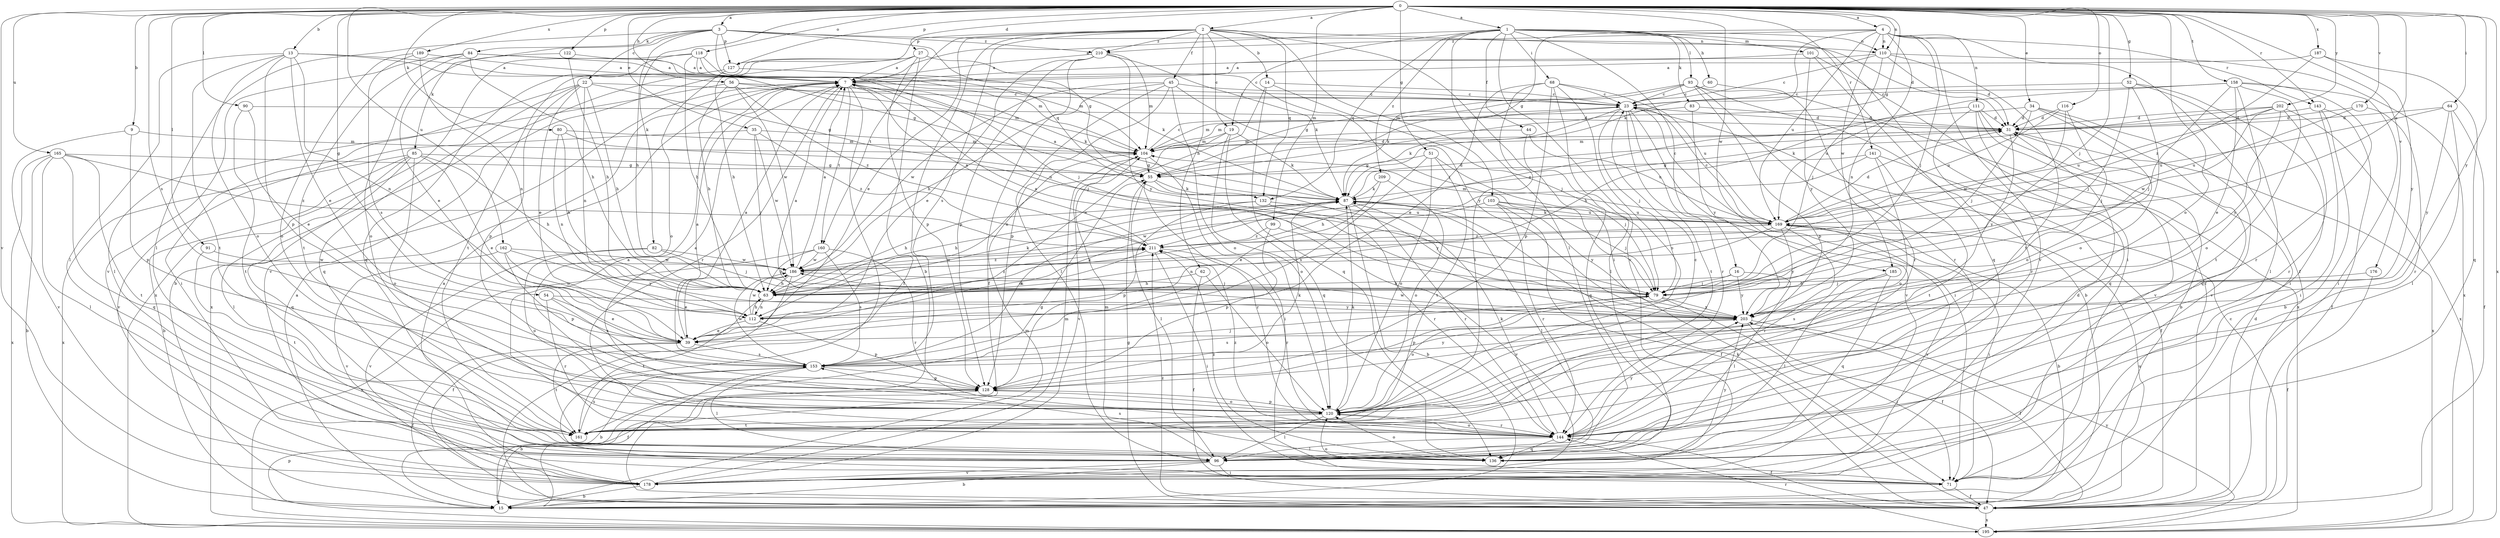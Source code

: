 strict digraph  {
0;
1;
2;
3;
4;
7;
9;
13;
14;
15;
16;
19;
22;
23;
27;
31;
34;
35;
39;
44;
45;
47;
51;
52;
54;
55;
56;
60;
62;
63;
64;
68;
71;
79;
80;
82;
83;
84;
85;
87;
90;
91;
93;
96;
99;
101;
103;
104;
110;
111;
112;
116;
118;
120;
122;
127;
128;
132;
136;
141;
143;
144;
153;
158;
160;
161;
162;
165;
169;
170;
176;
178;
185;
186;
187;
189;
195;
202;
203;
209;
210;
211;
0 -> 1  [label=a];
0 -> 2  [label=a];
0 -> 3  [label=a];
0 -> 4  [label=a];
0 -> 9  [label=b];
0 -> 13  [label=b];
0 -> 27  [label=d];
0 -> 34  [label=e];
0 -> 35  [label=e];
0 -> 51  [label=g];
0 -> 52  [label=g];
0 -> 54  [label=g];
0 -> 55  [label=g];
0 -> 56  [label=h];
0 -> 64  [label=i];
0 -> 79  [label=j];
0 -> 80  [label=k];
0 -> 82  [label=k];
0 -> 90  [label=l];
0 -> 91  [label=l];
0 -> 99  [label=m];
0 -> 110  [label=n];
0 -> 116  [label=o];
0 -> 118  [label=o];
0 -> 120  [label=o];
0 -> 122  [label=p];
0 -> 127  [label=p];
0 -> 141  [label=r];
0 -> 143  [label=r];
0 -> 153  [label=s];
0 -> 158  [label=t];
0 -> 162  [label=u];
0 -> 165  [label=u];
0 -> 169  [label=u];
0 -> 170  [label=v];
0 -> 176  [label=v];
0 -> 178  [label=v];
0 -> 185  [label=w];
0 -> 187  [label=x];
0 -> 189  [label=x];
0 -> 195  [label=x];
0 -> 202  [label=y];
0 -> 203  [label=y];
1 -> 7  [label=a];
1 -> 16  [label=c];
1 -> 19  [label=c];
1 -> 44  [label=f];
1 -> 60  [label=h];
1 -> 68  [label=i];
1 -> 71  [label=i];
1 -> 83  [label=k];
1 -> 93  [label=l];
1 -> 96  [label=l];
1 -> 101  [label=m];
1 -> 110  [label=n];
1 -> 132  [label=q];
1 -> 178  [label=v];
1 -> 209  [label=z];
2 -> 14  [label=b];
2 -> 15  [label=b];
2 -> 19  [label=c];
2 -> 31  [label=d];
2 -> 39  [label=e];
2 -> 45  [label=f];
2 -> 62  [label=h];
2 -> 71  [label=i];
2 -> 103  [label=m];
2 -> 127  [label=p];
2 -> 132  [label=q];
2 -> 153  [label=s];
2 -> 160  [label=t];
2 -> 210  [label=z];
3 -> 22  [label=c];
3 -> 55  [label=g];
3 -> 63  [label=h];
3 -> 84  [label=k];
3 -> 85  [label=k];
3 -> 96  [label=l];
3 -> 110  [label=n];
3 -> 127  [label=p];
3 -> 132  [label=q];
3 -> 210  [label=z];
4 -> 47  [label=f];
4 -> 55  [label=g];
4 -> 79  [label=j];
4 -> 87  [label=k];
4 -> 110  [label=n];
4 -> 111  [label=n];
4 -> 112  [label=n];
4 -> 143  [label=r];
4 -> 169  [label=u];
4 -> 178  [label=v];
4 -> 185  [label=w];
4 -> 210  [label=z];
7 -> 23  [label=c];
7 -> 71  [label=i];
7 -> 79  [label=j];
7 -> 87  [label=k];
7 -> 144  [label=r];
7 -> 160  [label=t];
7 -> 195  [label=x];
9 -> 104  [label=m];
9 -> 128  [label=p];
9 -> 178  [label=v];
13 -> 7  [label=a];
13 -> 39  [label=e];
13 -> 55  [label=g];
13 -> 96  [label=l];
13 -> 112  [label=n];
13 -> 120  [label=o];
13 -> 128  [label=p];
13 -> 161  [label=t];
14 -> 23  [label=c];
14 -> 39  [label=e];
14 -> 79  [label=j];
14 -> 136  [label=q];
15 -> 7  [label=a];
15 -> 104  [label=m];
16 -> 63  [label=h];
16 -> 79  [label=j];
16 -> 96  [label=l];
16 -> 203  [label=y];
19 -> 87  [label=k];
19 -> 104  [label=m];
19 -> 112  [label=n];
19 -> 120  [label=o];
19 -> 136  [label=q];
22 -> 23  [label=c];
22 -> 39  [label=e];
22 -> 55  [label=g];
22 -> 63  [label=h];
22 -> 71  [label=i];
22 -> 112  [label=n];
22 -> 128  [label=p];
22 -> 136  [label=q];
23 -> 31  [label=d];
23 -> 71  [label=i];
23 -> 79  [label=j];
23 -> 87  [label=k];
23 -> 104  [label=m];
23 -> 144  [label=r];
23 -> 161  [label=t];
23 -> 178  [label=v];
27 -> 7  [label=a];
27 -> 15  [label=b];
27 -> 47  [label=f];
27 -> 63  [label=h];
27 -> 79  [label=j];
27 -> 128  [label=p];
27 -> 178  [label=v];
31 -> 104  [label=m];
31 -> 195  [label=x];
31 -> 203  [label=y];
34 -> 31  [label=d];
34 -> 79  [label=j];
34 -> 120  [label=o];
34 -> 136  [label=q];
34 -> 178  [label=v];
34 -> 211  [label=z];
35 -> 79  [label=j];
35 -> 104  [label=m];
35 -> 178  [label=v];
35 -> 186  [label=w];
35 -> 211  [label=z];
39 -> 7  [label=a];
39 -> 47  [label=f];
39 -> 153  [label=s];
39 -> 161  [label=t];
44 -> 104  [label=m];
44 -> 136  [label=q];
44 -> 169  [label=u];
45 -> 23  [label=c];
45 -> 63  [label=h];
45 -> 96  [label=l];
45 -> 120  [label=o];
45 -> 128  [label=p];
45 -> 186  [label=w];
45 -> 203  [label=y];
47 -> 31  [label=d];
47 -> 55  [label=g];
47 -> 87  [label=k];
47 -> 169  [label=u];
47 -> 195  [label=x];
47 -> 211  [label=z];
51 -> 55  [label=g];
51 -> 79  [label=j];
51 -> 120  [label=o];
51 -> 153  [label=s];
51 -> 161  [label=t];
52 -> 23  [label=c];
52 -> 71  [label=i];
52 -> 79  [label=j];
52 -> 96  [label=l];
52 -> 120  [label=o];
54 -> 39  [label=e];
54 -> 144  [label=r];
54 -> 153  [label=s];
54 -> 203  [label=y];
55 -> 87  [label=k];
55 -> 96  [label=l];
55 -> 144  [label=r];
55 -> 203  [label=y];
56 -> 23  [label=c];
56 -> 63  [label=h];
56 -> 96  [label=l];
56 -> 104  [label=m];
56 -> 186  [label=w];
56 -> 211  [label=z];
60 -> 23  [label=c];
60 -> 144  [label=r];
62 -> 47  [label=f];
62 -> 63  [label=h];
62 -> 120  [label=o];
63 -> 87  [label=k];
63 -> 112  [label=n];
63 -> 161  [label=t];
63 -> 211  [label=z];
64 -> 31  [label=d];
64 -> 47  [label=f];
64 -> 96  [label=l];
64 -> 169  [label=u];
64 -> 203  [label=y];
68 -> 23  [label=c];
68 -> 39  [label=e];
68 -> 96  [label=l];
68 -> 120  [label=o];
68 -> 128  [label=p];
68 -> 161  [label=t];
68 -> 169  [label=u];
71 -> 47  [label=f];
71 -> 120  [label=o];
79 -> 7  [label=a];
79 -> 47  [label=f];
79 -> 120  [label=o];
79 -> 128  [label=p];
79 -> 203  [label=y];
80 -> 63  [label=h];
80 -> 104  [label=m];
80 -> 112  [label=n];
80 -> 169  [label=u];
82 -> 79  [label=j];
82 -> 120  [label=o];
82 -> 178  [label=v];
82 -> 186  [label=w];
83 -> 31  [label=d];
83 -> 104  [label=m];
83 -> 203  [label=y];
84 -> 7  [label=a];
84 -> 63  [label=h];
84 -> 104  [label=m];
84 -> 120  [label=o];
84 -> 161  [label=t];
84 -> 178  [label=v];
85 -> 15  [label=b];
85 -> 39  [label=e];
85 -> 55  [label=g];
85 -> 63  [label=h];
85 -> 96  [label=l];
85 -> 120  [label=o];
85 -> 136  [label=q];
85 -> 195  [label=x];
87 -> 7  [label=a];
87 -> 15  [label=b];
87 -> 31  [label=d];
87 -> 63  [label=h];
87 -> 96  [label=l];
87 -> 144  [label=r];
87 -> 169  [label=u];
90 -> 31  [label=d];
90 -> 39  [label=e];
90 -> 161  [label=t];
91 -> 161  [label=t];
91 -> 186  [label=w];
93 -> 15  [label=b];
93 -> 23  [label=c];
93 -> 55  [label=g];
93 -> 87  [label=k];
93 -> 128  [label=p];
93 -> 144  [label=r];
93 -> 195  [label=x];
96 -> 15  [label=b];
96 -> 31  [label=d];
96 -> 71  [label=i];
96 -> 104  [label=m];
96 -> 178  [label=v];
99 -> 128  [label=p];
99 -> 178  [label=v];
99 -> 211  [label=z];
101 -> 7  [label=a];
101 -> 47  [label=f];
101 -> 136  [label=q];
101 -> 203  [label=y];
103 -> 47  [label=f];
103 -> 79  [label=j];
103 -> 144  [label=r];
103 -> 169  [label=u];
103 -> 186  [label=w];
103 -> 203  [label=y];
104 -> 23  [label=c];
104 -> 31  [label=d];
104 -> 55  [label=g];
104 -> 71  [label=i];
104 -> 178  [label=v];
110 -> 7  [label=a];
110 -> 23  [label=c];
110 -> 31  [label=d];
110 -> 79  [label=j];
110 -> 161  [label=t];
110 -> 195  [label=x];
111 -> 15  [label=b];
111 -> 31  [label=d];
111 -> 63  [label=h];
111 -> 136  [label=q];
111 -> 144  [label=r];
111 -> 178  [label=v];
112 -> 39  [label=e];
112 -> 63  [label=h];
112 -> 87  [label=k];
112 -> 128  [label=p];
112 -> 186  [label=w];
116 -> 31  [label=d];
116 -> 79  [label=j];
116 -> 169  [label=u];
116 -> 186  [label=w];
118 -> 7  [label=a];
118 -> 63  [label=h];
118 -> 79  [label=j];
118 -> 104  [label=m];
118 -> 136  [label=q];
118 -> 195  [label=x];
120 -> 7  [label=a];
120 -> 23  [label=c];
120 -> 87  [label=k];
120 -> 96  [label=l];
120 -> 128  [label=p];
120 -> 144  [label=r];
120 -> 161  [label=t];
122 -> 7  [label=a];
122 -> 39  [label=e];
122 -> 63  [label=h];
127 -> 87  [label=k];
127 -> 120  [label=o];
127 -> 161  [label=t];
128 -> 15  [label=b];
128 -> 87  [label=k];
128 -> 120  [label=o];
132 -> 63  [label=h];
132 -> 128  [label=p];
132 -> 144  [label=r];
132 -> 169  [label=u];
136 -> 120  [label=o];
136 -> 153  [label=s];
136 -> 203  [label=y];
136 -> 211  [label=z];
141 -> 47  [label=f];
141 -> 55  [label=g];
141 -> 63  [label=h];
141 -> 120  [label=o];
141 -> 161  [label=t];
143 -> 15  [label=b];
143 -> 31  [label=d];
143 -> 47  [label=f];
143 -> 71  [label=i];
144 -> 7  [label=a];
144 -> 47  [label=f];
144 -> 87  [label=k];
144 -> 96  [label=l];
144 -> 120  [label=o];
144 -> 136  [label=q];
144 -> 203  [label=y];
144 -> 211  [label=z];
153 -> 7  [label=a];
153 -> 15  [label=b];
153 -> 47  [label=f];
153 -> 79  [label=j];
153 -> 87  [label=k];
153 -> 96  [label=l];
153 -> 128  [label=p];
153 -> 186  [label=w];
153 -> 203  [label=y];
158 -> 23  [label=c];
158 -> 39  [label=e];
158 -> 71  [label=i];
158 -> 79  [label=j];
158 -> 120  [label=o];
158 -> 144  [label=r];
158 -> 161  [label=t];
158 -> 169  [label=u];
160 -> 63  [label=h];
160 -> 144  [label=r];
160 -> 153  [label=s];
160 -> 186  [label=w];
160 -> 195  [label=x];
161 -> 55  [label=g];
161 -> 153  [label=s];
162 -> 112  [label=n];
162 -> 128  [label=p];
162 -> 178  [label=v];
162 -> 186  [label=w];
162 -> 203  [label=y];
165 -> 15  [label=b];
165 -> 55  [label=g];
165 -> 96  [label=l];
165 -> 136  [label=q];
165 -> 161  [label=t];
165 -> 195  [label=x];
165 -> 211  [label=z];
169 -> 15  [label=b];
169 -> 23  [label=c];
169 -> 31  [label=d];
169 -> 71  [label=i];
169 -> 87  [label=k];
169 -> 104  [label=m];
169 -> 112  [label=n];
169 -> 144  [label=r];
169 -> 178  [label=v];
169 -> 203  [label=y];
169 -> 211  [label=z];
170 -> 31  [label=d];
170 -> 144  [label=r];
170 -> 169  [label=u];
176 -> 47  [label=f];
176 -> 63  [label=h];
178 -> 7  [label=a];
178 -> 15  [label=b];
178 -> 104  [label=m];
185 -> 79  [label=j];
185 -> 96  [label=l];
185 -> 136  [label=q];
185 -> 153  [label=s];
186 -> 7  [label=a];
186 -> 39  [label=e];
186 -> 47  [label=f];
186 -> 63  [label=h];
186 -> 79  [label=j];
186 -> 211  [label=z];
187 -> 7  [label=a];
187 -> 136  [label=q];
187 -> 203  [label=y];
187 -> 211  [label=z];
189 -> 7  [label=a];
189 -> 112  [label=n];
189 -> 120  [label=o];
189 -> 153  [label=s];
195 -> 23  [label=c];
195 -> 128  [label=p];
195 -> 144  [label=r];
195 -> 203  [label=y];
202 -> 31  [label=d];
202 -> 87  [label=k];
202 -> 144  [label=r];
202 -> 169  [label=u];
202 -> 186  [label=w];
202 -> 195  [label=x];
202 -> 203  [label=y];
203 -> 7  [label=a];
203 -> 47  [label=f];
203 -> 71  [label=i];
203 -> 153  [label=s];
203 -> 186  [label=w];
209 -> 39  [label=e];
209 -> 87  [label=k];
209 -> 120  [label=o];
210 -> 7  [label=a];
210 -> 39  [label=e];
210 -> 47  [label=f];
210 -> 87  [label=k];
210 -> 104  [label=m];
210 -> 128  [label=p];
210 -> 203  [label=y];
211 -> 7  [label=a];
211 -> 71  [label=i];
211 -> 112  [label=n];
211 -> 144  [label=r];
211 -> 186  [label=w];
}
